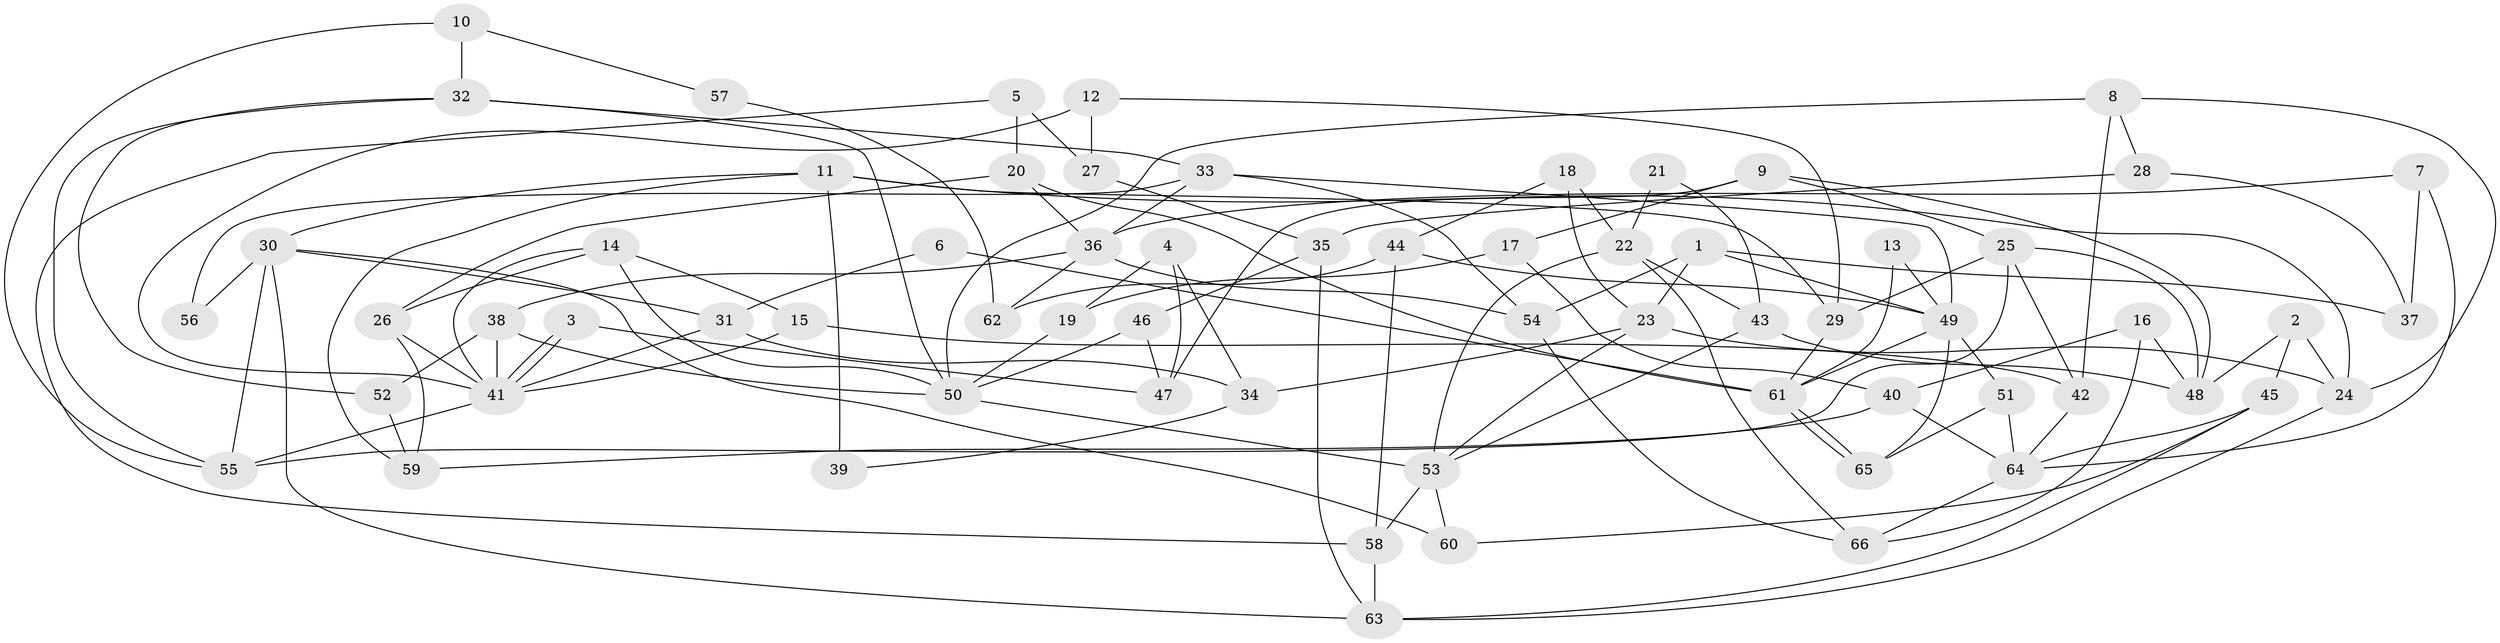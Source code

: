// coarse degree distribution, {6: 0.13043478260869565, 5: 0.13043478260869565, 2: 0.06521739130434782, 4: 0.21739130434782608, 3: 0.2826086956521739, 7: 0.06521739130434782, 8: 0.08695652173913043, 10: 0.021739130434782608}
// Generated by graph-tools (version 1.1) at 2025/23/03/03/25 07:23:58]
// undirected, 66 vertices, 132 edges
graph export_dot {
graph [start="1"]
  node [color=gray90,style=filled];
  1;
  2;
  3;
  4;
  5;
  6;
  7;
  8;
  9;
  10;
  11;
  12;
  13;
  14;
  15;
  16;
  17;
  18;
  19;
  20;
  21;
  22;
  23;
  24;
  25;
  26;
  27;
  28;
  29;
  30;
  31;
  32;
  33;
  34;
  35;
  36;
  37;
  38;
  39;
  40;
  41;
  42;
  43;
  44;
  45;
  46;
  47;
  48;
  49;
  50;
  51;
  52;
  53;
  54;
  55;
  56;
  57;
  58;
  59;
  60;
  61;
  62;
  63;
  64;
  65;
  66;
  1 -- 23;
  1 -- 49;
  1 -- 37;
  1 -- 54;
  2 -- 24;
  2 -- 45;
  2 -- 48;
  3 -- 47;
  3 -- 41;
  3 -- 41;
  4 -- 34;
  4 -- 47;
  4 -- 19;
  5 -- 27;
  5 -- 20;
  5 -- 58;
  6 -- 31;
  6 -- 61;
  7 -- 64;
  7 -- 36;
  7 -- 37;
  8 -- 50;
  8 -- 24;
  8 -- 28;
  8 -- 42;
  9 -- 17;
  9 -- 48;
  9 -- 25;
  9 -- 47;
  10 -- 55;
  10 -- 32;
  10 -- 57;
  11 -- 29;
  11 -- 59;
  11 -- 24;
  11 -- 30;
  11 -- 39;
  12 -- 29;
  12 -- 41;
  12 -- 27;
  13 -- 61;
  13 -- 49;
  14 -- 50;
  14 -- 15;
  14 -- 26;
  14 -- 41;
  15 -- 41;
  15 -- 42;
  16 -- 48;
  16 -- 66;
  16 -- 40;
  17 -- 40;
  17 -- 19;
  18 -- 22;
  18 -- 44;
  18 -- 23;
  19 -- 50;
  20 -- 26;
  20 -- 61;
  20 -- 36;
  21 -- 43;
  21 -- 22;
  22 -- 66;
  22 -- 53;
  22 -- 43;
  23 -- 24;
  23 -- 34;
  23 -- 53;
  24 -- 63;
  25 -- 48;
  25 -- 29;
  25 -- 42;
  25 -- 55;
  26 -- 41;
  26 -- 59;
  27 -- 35;
  28 -- 37;
  28 -- 35;
  29 -- 61;
  30 -- 55;
  30 -- 31;
  30 -- 56;
  30 -- 60;
  30 -- 63;
  31 -- 41;
  31 -- 34;
  32 -- 50;
  32 -- 55;
  32 -- 33;
  32 -- 52;
  33 -- 36;
  33 -- 49;
  33 -- 54;
  33 -- 56;
  34 -- 39;
  35 -- 63;
  35 -- 46;
  36 -- 54;
  36 -- 38;
  36 -- 62;
  38 -- 41;
  38 -- 50;
  38 -- 52;
  40 -- 59;
  40 -- 64;
  41 -- 55;
  42 -- 64;
  43 -- 53;
  43 -- 48;
  44 -- 49;
  44 -- 58;
  44 -- 62;
  45 -- 64;
  45 -- 63;
  45 -- 60;
  46 -- 50;
  46 -- 47;
  49 -- 65;
  49 -- 51;
  49 -- 61;
  50 -- 53;
  51 -- 64;
  51 -- 65;
  52 -- 59;
  53 -- 60;
  53 -- 58;
  54 -- 66;
  57 -- 62;
  58 -- 63;
  61 -- 65;
  61 -- 65;
  64 -- 66;
}
